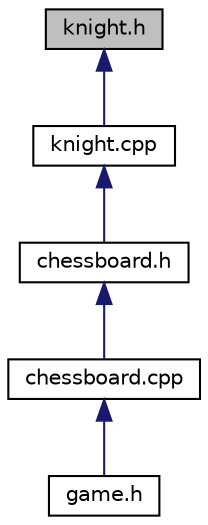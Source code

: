 digraph "knight.h"
{
 // LATEX_PDF_SIZE
  edge [fontname="Helvetica",fontsize="10",labelfontname="Helvetica",labelfontsize="10"];
  node [fontname="Helvetica",fontsize="10",shape=record];
  Node1 [label="knight.h",height=0.2,width=0.4,color="black", fillcolor="grey75", style="filled", fontcolor="black",tooltip="classe du chevalier"];
  Node1 -> Node2 [dir="back",color="midnightblue",fontsize="10",style="solid",fontname="Helvetica"];
  Node2 [label="knight.cpp",height=0.2,width=0.4,color="black", fillcolor="white", style="filled",URL="$d1/de7/knight_8cpp.html",tooltip=" "];
  Node2 -> Node3 [dir="back",color="midnightblue",fontsize="10",style="solid",fontname="Helvetica"];
  Node3 [label="chessboard.h",height=0.2,width=0.4,color="black", fillcolor="white", style="filled",URL="$df/d3e/chessboard_8h.html",tooltip=" "];
  Node3 -> Node4 [dir="back",color="midnightblue",fontsize="10",style="solid",fontname="Helvetica"];
  Node4 [label="chessboard.cpp",height=0.2,width=0.4,color="black", fillcolor="white", style="filled",URL="$d3/d03/chessboard_8cpp.html",tooltip=" "];
  Node4 -> Node5 [dir="back",color="midnightblue",fontsize="10",style="solid",fontname="Helvetica"];
  Node5 [label="game.h",height=0.2,width=0.4,color="black", fillcolor="white", style="filled",URL="$d2/dd5/game_8h.html",tooltip=" "];
}
